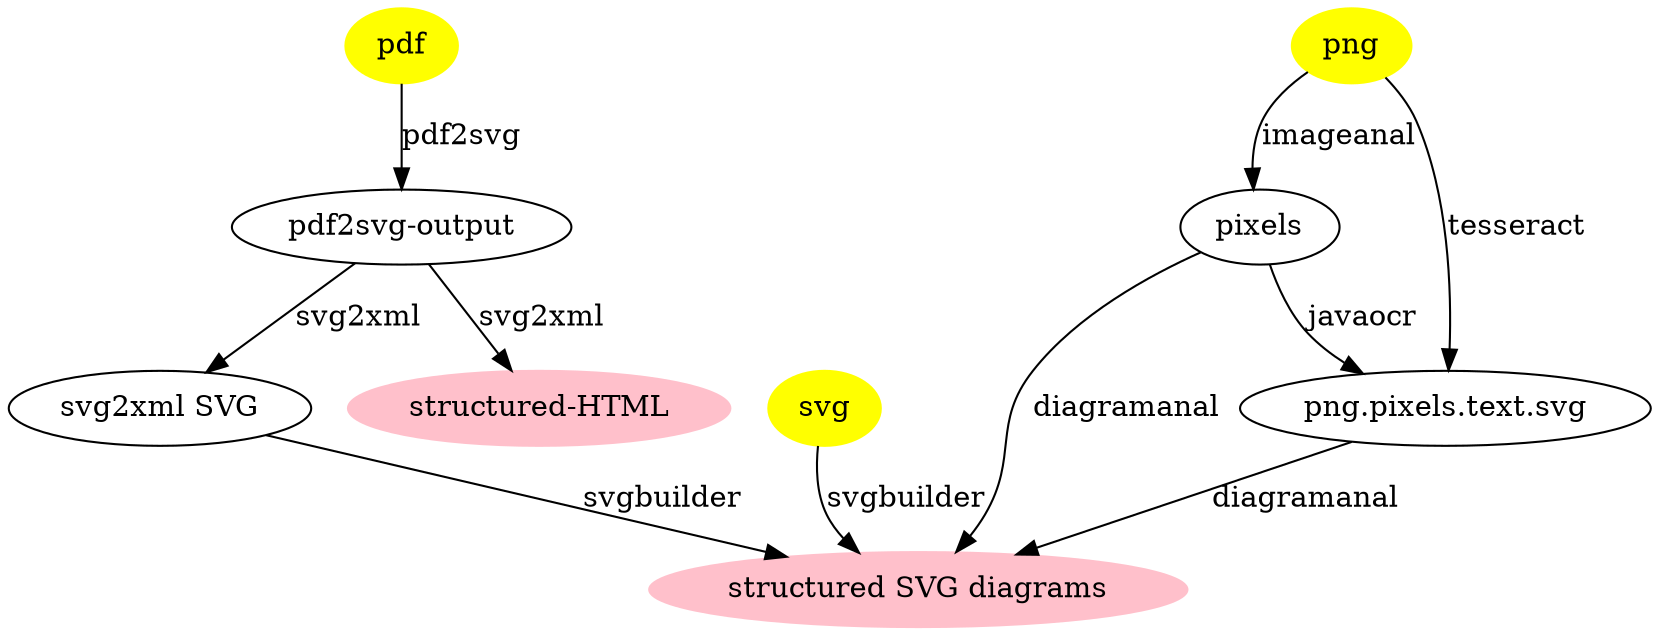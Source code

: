 digraph prenorma {
"pdf" [label="pdf", style="filled", color="yellow"]
"png" [label="png", style="filled", color="yellow"]
"svg" [label="svg", style="filled", color="yellow"]

"pdf.svg" [label="pdf2svg-output"];
"svg2xml.svg" [label="svg2xml SVG"];
"fulltext.html" [label="structured-HTML", style="filled", color="pink"];
"diagrams.svg" [label="structured SVG diagrams", style="filled", color="pink"];

"png.pixels" [label="pixels"];

"pdf" -> "pdf.svg" [label="pdf2svg"];
"pdf.svg" -> "svg2xml.svg" [label="svg2xml"];
"pdf.svg" -> "fulltext.html" [label="svg2xml"];

"png" -> "png.pixels" [label="imageanal"];
"png.pixels" -> "png.pixels.text.svg"  [label="javaocr"]
"png" -> "png.pixels.text.svg"  [label="tesseract"]
"png.pixels.text.svg" -> "diagrams.svg" [label="diagramanal"]
"png.pixels" -> "diagrams.svg"  [label="diagramanal"]
// "png.diagrams.svg" -> "diagrams.svg" [label="svgbuilder"]
"svg2xml.svg" -> "diagrams.svg" [label="svgbuilder"]
"svg" -> "diagrams.svg"  [label="svgbuilder"]
}
